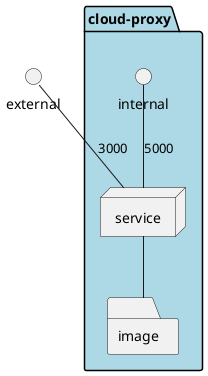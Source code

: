 @startuml

interface external

package  "cloud-proxy" #lightblue {
  interface internal
  node service
  folder image
}
service -- image
external -- service : 3000
internal -- service : 5000

@enduml
